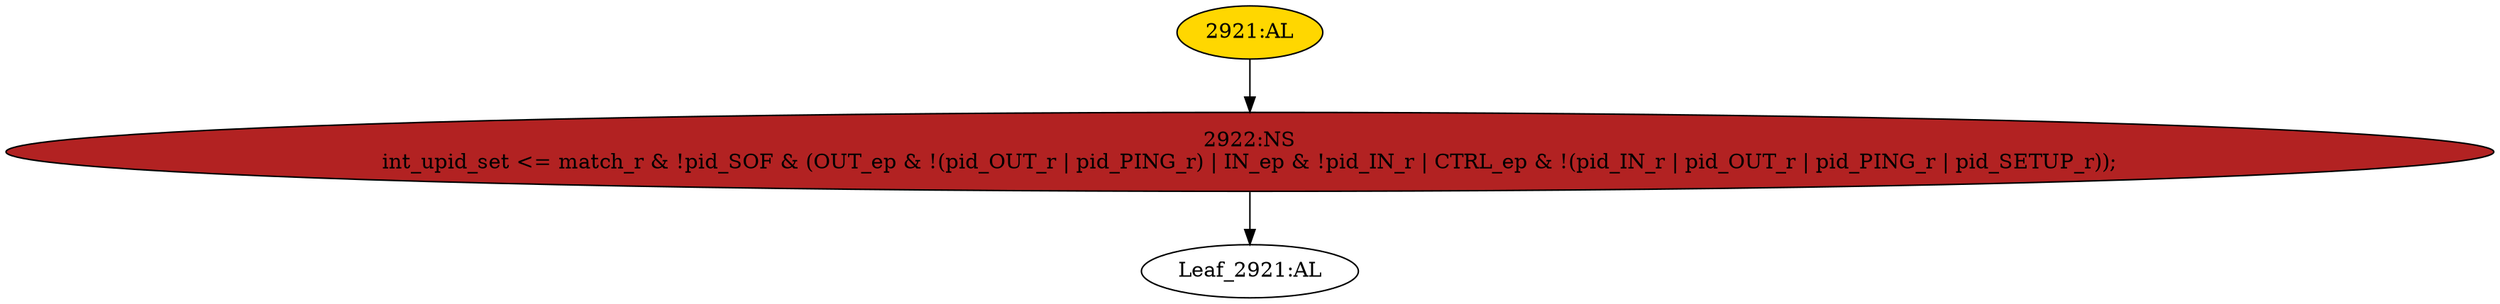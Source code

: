 strict digraph "" {
	node [label="\N"];
	"Leaf_2921:AL"	 [def_var="['int_upid_set']",
		label="Leaf_2921:AL"];
	"2921:AL"	 [ast="<pyverilog.vparser.ast.Always object at 0x7f13b554d410>",
		clk_sens=True,
		fillcolor=gold,
		label="2921:AL",
		sens="['clk']",
		statements="[]",
		style=filled,
		typ=Always,
		use_var="['pid_SOF', 'CTRL_ep', 'pid_OUT_r', 'pid_IN_r', 'pid_PING_r', 'pid_SETUP_r', 'OUT_ep', 'IN_ep', 'match_r']"];
	"2922:NS"	 [ast="<pyverilog.vparser.ast.NonblockingSubstitution object at 0x7f13b554d510>",
		fillcolor=firebrick,
		label="2922:NS
int_upid_set <= match_r & !pid_SOF & (OUT_ep & !(pid_OUT_r | pid_PING_r) | IN_ep & !pid_IN_r | CTRL_ep & !(pid_IN_r | pid_\
OUT_r | pid_PING_r | pid_SETUP_r));",
		statements="[<pyverilog.vparser.ast.NonblockingSubstitution object at 0x7f13b554d510>]",
		style=filled,
		typ=NonblockingSubstitution];
	"2921:AL" -> "2922:NS"	 [cond="[]",
		lineno=None];
	"2922:NS" -> "Leaf_2921:AL"	 [cond="[]",
		lineno=None];
}
